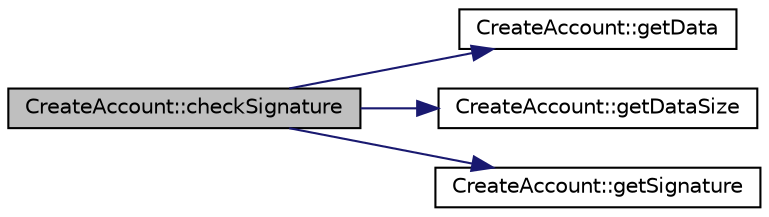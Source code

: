 digraph "CreateAccount::checkSignature"
{
  edge [fontname="Helvetica",fontsize="10",labelfontname="Helvetica",labelfontsize="10"];
  node [fontname="Helvetica",fontsize="10",shape=record];
  rankdir="LR";
  Node0 [label="CreateAccount::checkSignature",height=0.2,width=0.4,color="black", fillcolor="grey75", style="filled", fontcolor="black"];
  Node0 -> Node1 [color="midnightblue",fontsize="10",style="solid",fontname="Helvetica"];
  Node1 [label="CreateAccount::getData",height=0.2,width=0.4,color="black", fillcolor="white", style="filled",URL="$class_create_account.html#ae3ea639e65887758a81331010864a84a",tooltip="Get pointer to command data structure. "];
  Node0 -> Node2 [color="midnightblue",fontsize="10",style="solid",fontname="Helvetica"];
  Node2 [label="CreateAccount::getDataSize",height=0.2,width=0.4,color="black", fillcolor="white", style="filled",URL="$class_create_account.html#ab8fe5d2b6acda2a37811e9dea4ae3e4f",tooltip="Get data struct size. Without signature. "];
  Node0 -> Node3 [color="midnightblue",fontsize="10",style="solid",fontname="Helvetica"];
  Node3 [label="CreateAccount::getSignature",height=0.2,width=0.4,color="black", fillcolor="white", style="filled",URL="$class_create_account.html#ab7d82ac95c25f52767d8c366994dd0c1",tooltip="Get pointer to signature data. "];
}
